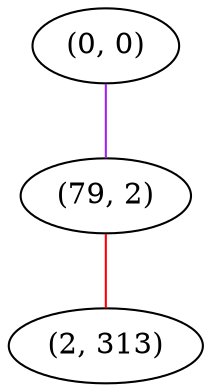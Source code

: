 graph "" {
"(0, 0)";
"(79, 2)";
"(2, 313)";
"(0, 0)" -- "(79, 2)"  [color=purple, key=0, weight=4];
"(79, 2)" -- "(2, 313)"  [color=red, key=0, weight=1];
}
